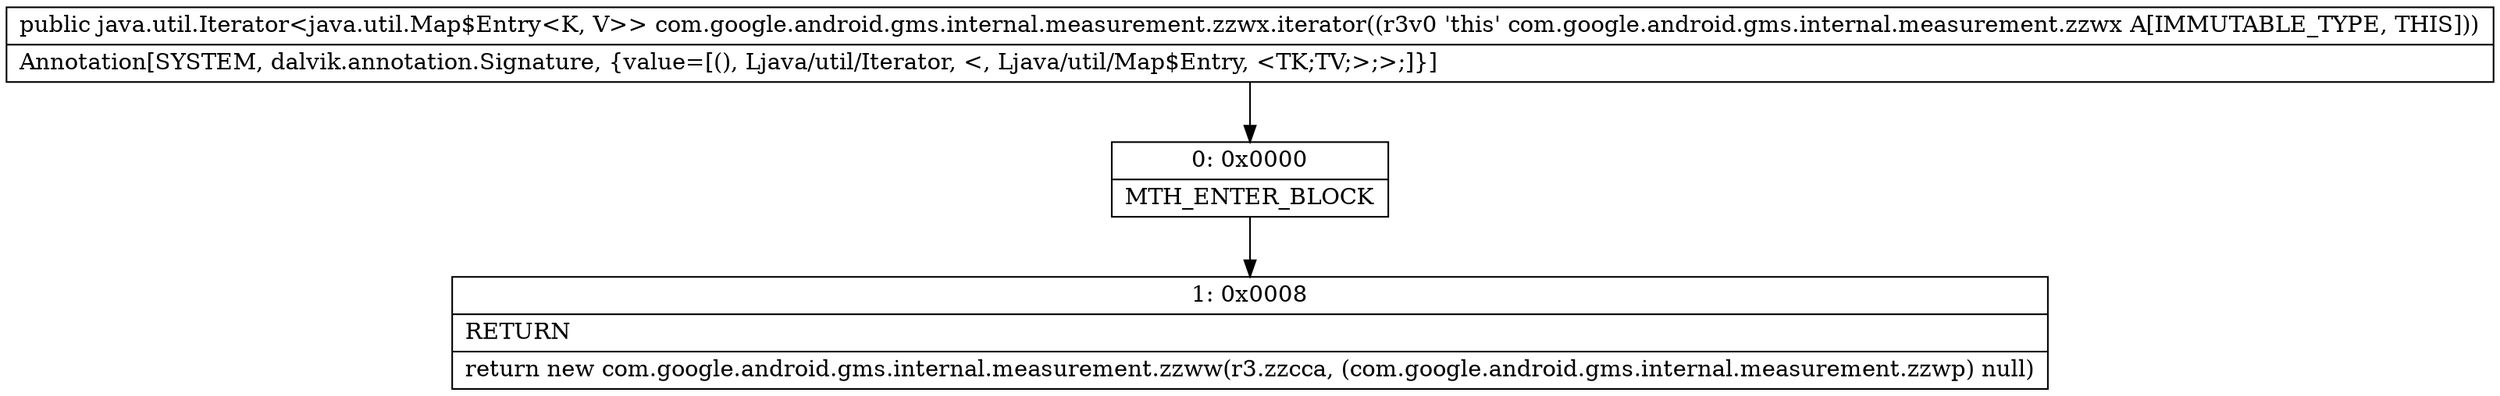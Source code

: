digraph "CFG forcom.google.android.gms.internal.measurement.zzwx.iterator()Ljava\/util\/Iterator;" {
Node_0 [shape=record,label="{0\:\ 0x0000|MTH_ENTER_BLOCK\l}"];
Node_1 [shape=record,label="{1\:\ 0x0008|RETURN\l|return new com.google.android.gms.internal.measurement.zzww(r3.zzcca, (com.google.android.gms.internal.measurement.zzwp) null)\l}"];
MethodNode[shape=record,label="{public java.util.Iterator\<java.util.Map$Entry\<K, V\>\> com.google.android.gms.internal.measurement.zzwx.iterator((r3v0 'this' com.google.android.gms.internal.measurement.zzwx A[IMMUTABLE_TYPE, THIS]))  | Annotation[SYSTEM, dalvik.annotation.Signature, \{value=[(), Ljava\/util\/Iterator, \<, Ljava\/util\/Map$Entry, \<TK;TV;\>;\>;]\}]\l}"];
MethodNode -> Node_0;
Node_0 -> Node_1;
}

